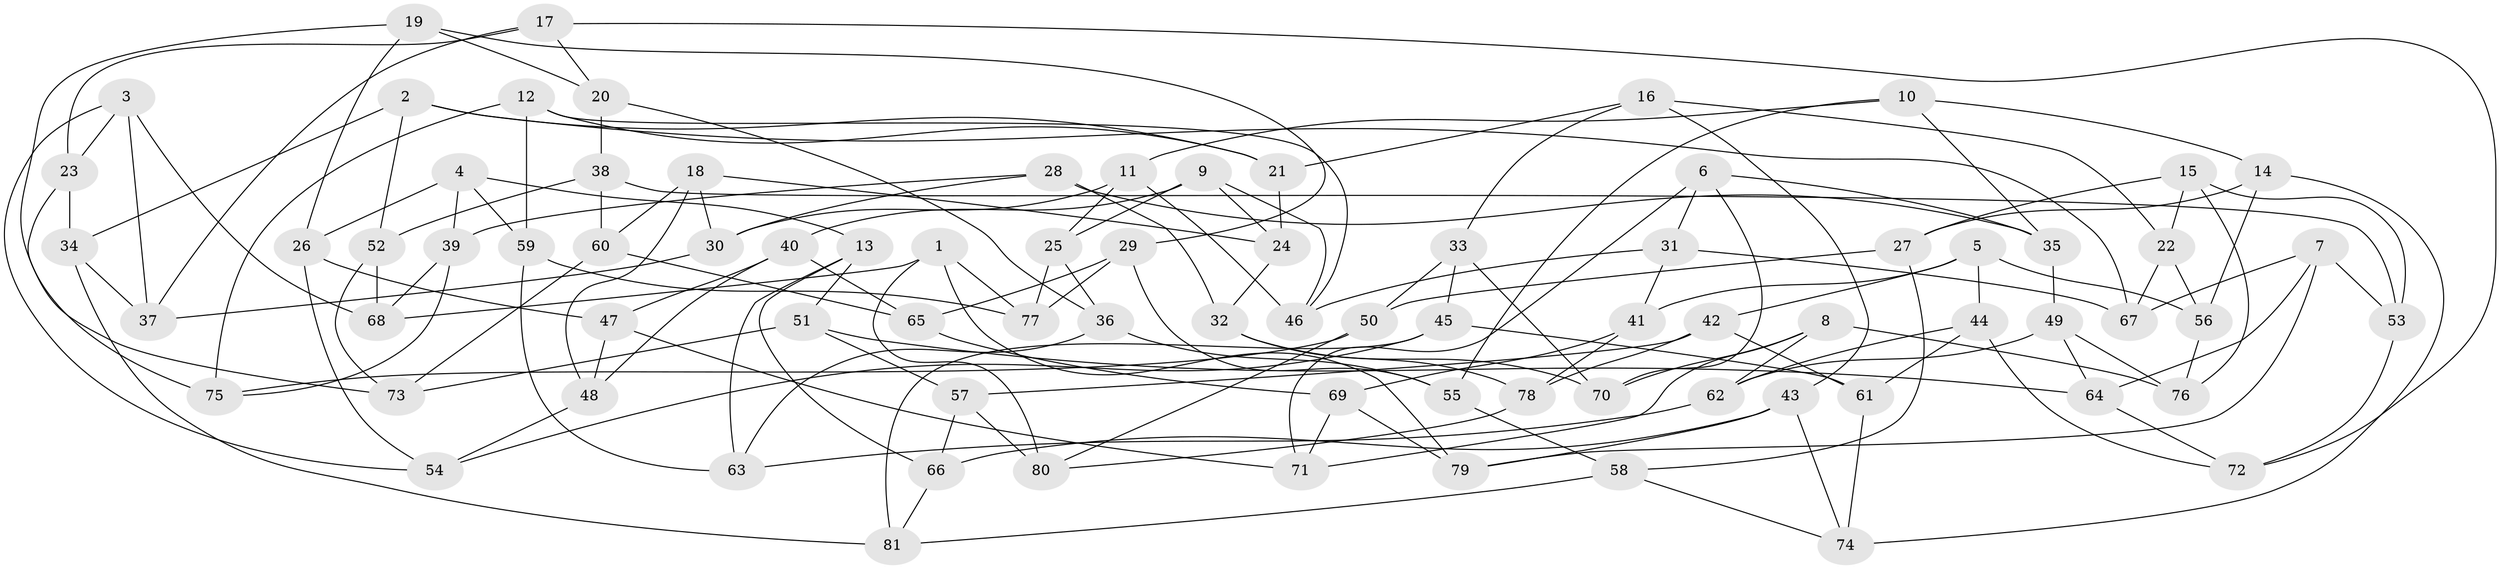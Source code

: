 // coarse degree distribution, {3: 0.125, 4: 0.55, 12: 0.025, 5: 0.1, 7: 0.075, 2: 0.025, 9: 0.025, 11: 0.025, 8: 0.025, 6: 0.025}
// Generated by graph-tools (version 1.1) at 2025/00/03/04/25 22:00:59]
// undirected, 81 vertices, 162 edges
graph export_dot {
graph [start="1"]
  node [color=gray90,style=filled];
  1;
  2;
  3;
  4;
  5;
  6;
  7;
  8;
  9;
  10;
  11;
  12;
  13;
  14;
  15;
  16;
  17;
  18;
  19;
  20;
  21;
  22;
  23;
  24;
  25;
  26;
  27;
  28;
  29;
  30;
  31;
  32;
  33;
  34;
  35;
  36;
  37;
  38;
  39;
  40;
  41;
  42;
  43;
  44;
  45;
  46;
  47;
  48;
  49;
  50;
  51;
  52;
  53;
  54;
  55;
  56;
  57;
  58;
  59;
  60;
  61;
  62;
  63;
  64;
  65;
  66;
  67;
  68;
  69;
  70;
  71;
  72;
  73;
  74;
  75;
  76;
  77;
  78;
  79;
  80;
  81;
  1 -- 77;
  1 -- 80;
  1 -- 68;
  1 -- 79;
  2 -- 34;
  2 -- 52;
  2 -- 21;
  2 -- 67;
  3 -- 37;
  3 -- 23;
  3 -- 54;
  3 -- 68;
  4 -- 26;
  4 -- 13;
  4 -- 59;
  4 -- 39;
  5 -- 44;
  5 -- 41;
  5 -- 42;
  5 -- 56;
  6 -- 70;
  6 -- 71;
  6 -- 31;
  6 -- 35;
  7 -- 64;
  7 -- 53;
  7 -- 79;
  7 -- 67;
  8 -- 76;
  8 -- 71;
  8 -- 70;
  8 -- 62;
  9 -- 24;
  9 -- 40;
  9 -- 25;
  9 -- 46;
  10 -- 55;
  10 -- 11;
  10 -- 35;
  10 -- 14;
  11 -- 30;
  11 -- 46;
  11 -- 25;
  12 -- 46;
  12 -- 21;
  12 -- 59;
  12 -- 75;
  13 -- 51;
  13 -- 63;
  13 -- 66;
  14 -- 56;
  14 -- 27;
  14 -- 74;
  15 -- 22;
  15 -- 27;
  15 -- 76;
  15 -- 53;
  16 -- 43;
  16 -- 22;
  16 -- 21;
  16 -- 33;
  17 -- 37;
  17 -- 20;
  17 -- 23;
  17 -- 72;
  18 -- 30;
  18 -- 60;
  18 -- 48;
  18 -- 24;
  19 -- 29;
  19 -- 26;
  19 -- 73;
  19 -- 20;
  20 -- 36;
  20 -- 38;
  21 -- 24;
  22 -- 56;
  22 -- 67;
  23 -- 34;
  23 -- 75;
  24 -- 32;
  25 -- 36;
  25 -- 77;
  26 -- 47;
  26 -- 54;
  27 -- 58;
  27 -- 50;
  28 -- 32;
  28 -- 35;
  28 -- 30;
  28 -- 39;
  29 -- 77;
  29 -- 55;
  29 -- 65;
  30 -- 37;
  31 -- 41;
  31 -- 46;
  31 -- 67;
  32 -- 70;
  32 -- 78;
  33 -- 50;
  33 -- 45;
  33 -- 70;
  34 -- 81;
  34 -- 37;
  35 -- 49;
  36 -- 63;
  36 -- 55;
  38 -- 53;
  38 -- 52;
  38 -- 60;
  39 -- 75;
  39 -- 68;
  40 -- 65;
  40 -- 47;
  40 -- 48;
  41 -- 78;
  41 -- 69;
  42 -- 61;
  42 -- 57;
  42 -- 78;
  43 -- 74;
  43 -- 66;
  43 -- 79;
  44 -- 62;
  44 -- 72;
  44 -- 61;
  45 -- 81;
  45 -- 54;
  45 -- 61;
  47 -- 48;
  47 -- 71;
  48 -- 54;
  49 -- 64;
  49 -- 62;
  49 -- 76;
  50 -- 75;
  50 -- 80;
  51 -- 64;
  51 -- 73;
  51 -- 57;
  52 -- 73;
  52 -- 68;
  53 -- 72;
  55 -- 58;
  56 -- 76;
  57 -- 66;
  57 -- 80;
  58 -- 81;
  58 -- 74;
  59 -- 63;
  59 -- 77;
  60 -- 65;
  60 -- 73;
  61 -- 74;
  62 -- 63;
  64 -- 72;
  65 -- 69;
  66 -- 81;
  69 -- 79;
  69 -- 71;
  78 -- 80;
}
